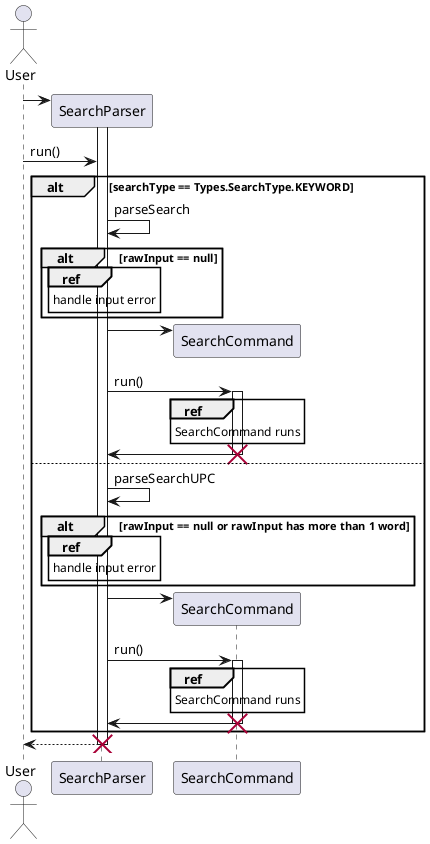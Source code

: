 @startuml
'https://plantuml.com/sequence-diagram

actor User
participant SearchParser
User -> SearchParser **
activate SearchParser
User -> SearchParser: run()

alt searchType == Types.SearchType.KEYWORD
    SearchParser -> SearchParser: parseSearch
        alt rawInput == null
            ref over SearchParser
                handle input error
            end ref
        end
        SearchParser -> SearchCommand ** :
        SearchParser -> SearchCommand ++ : run()
        ref over SearchCommand
            SearchCommand runs
        end ref
        SearchCommand -> SearchParser
        deactivate SearchCommand
        destroy SearchCommand
else
    SearchParser -> SearchParser: parseSearchUPC
        alt rawInput == null or rawInput has more than 1 word
            ref over SearchParser
                handle input error
            end ref
        end
        SearchParser -> SearchCommand ** :
        SearchParser -> SearchCommand ++ : run()
        ref over SearchCommand
            SearchCommand runs
        end ref
        SearchCommand -> SearchParser
        deactivate SearchCommand
        destroy SearchCommand
end
return
destroy SearchParser
@enduml